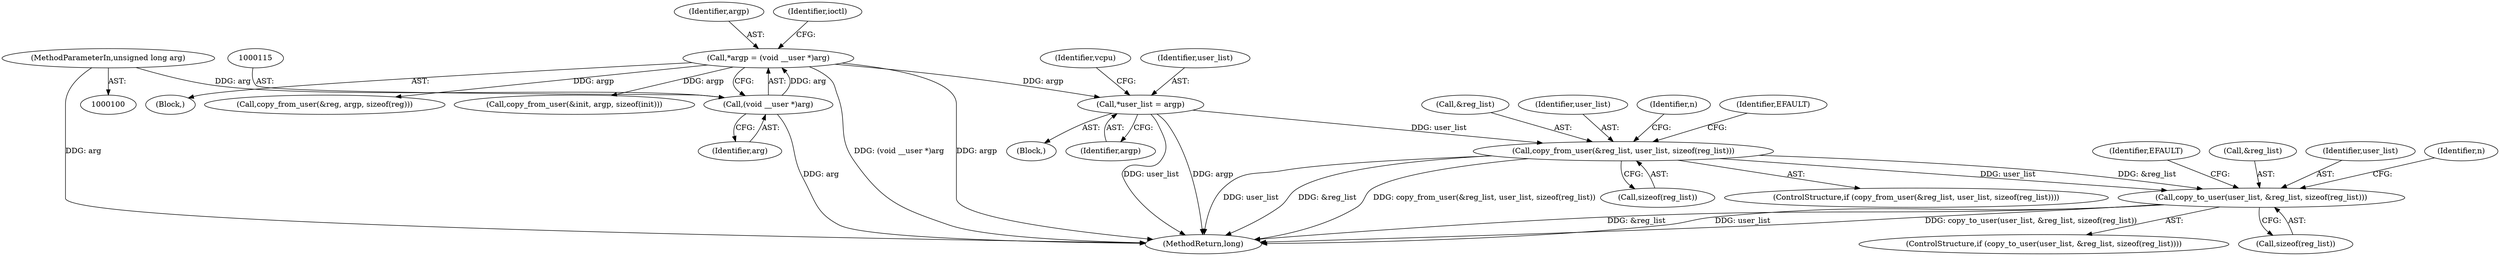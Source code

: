 digraph "0_linux_e8180dcaa8470ceca21109f143876fdcd9fe050a@API" {
"1000192" [label="(Call,copy_from_user(&reg_list, user_list, sizeof(reg_list)))"];
"1000178" [label="(Call,*user_list = argp)"];
"1000112" [label="(Call,*argp = (void __user *)arg)"];
"1000114" [label="(Call,(void __user *)arg)"];
"1000103" [label="(MethodParameterIn,unsigned long arg)"];
"1000213" [label="(Call,copy_to_user(user_list, &reg_list, sizeof(reg_list)))"];
"1000193" [label="(Call,&reg_list)"];
"1000241" [label="(MethodReturn,long)"];
"1000195" [label="(Identifier,user_list)"];
"1000104" [label="(Block,)"];
"1000151" [label="(Call,copy_from_user(&reg, argp, sizeof(reg)))"];
"1000187" [label="(Identifier,vcpu)"];
"1000179" [label="(Identifier,user_list)"];
"1000124" [label="(Call,copy_from_user(&init, argp, sizeof(init)))"];
"1000114" [label="(Call,(void __user *)arg)"];
"1000178" [label="(Call,*user_list = argp)"];
"1000113" [label="(Identifier,argp)"];
"1000112" [label="(Call,*argp = (void __user *)arg)"];
"1000103" [label="(MethodParameterIn,unsigned long arg)"];
"1000180" [label="(Identifier,argp)"];
"1000221" [label="(Identifier,EFAULT)"];
"1000196" [label="(Call,sizeof(reg_list))"];
"1000202" [label="(Identifier,n)"];
"1000116" [label="(Identifier,arg)"];
"1000215" [label="(Call,&reg_list)"];
"1000176" [label="(Block,)"];
"1000118" [label="(Identifier,ioctl)"];
"1000200" [label="(Identifier,EFAULT)"];
"1000214" [label="(Identifier,user_list)"];
"1000212" [label="(ControlStructure,if (copy_to_user(user_list, &reg_list, sizeof(reg_list))))"];
"1000213" [label="(Call,copy_to_user(user_list, &reg_list, sizeof(reg_list)))"];
"1000217" [label="(Call,sizeof(reg_list))"];
"1000224" [label="(Identifier,n)"];
"1000191" [label="(ControlStructure,if (copy_from_user(&reg_list, user_list, sizeof(reg_list))))"];
"1000192" [label="(Call,copy_from_user(&reg_list, user_list, sizeof(reg_list)))"];
"1000192" -> "1000191"  [label="AST: "];
"1000192" -> "1000196"  [label="CFG: "];
"1000193" -> "1000192"  [label="AST: "];
"1000195" -> "1000192"  [label="AST: "];
"1000196" -> "1000192"  [label="AST: "];
"1000200" -> "1000192"  [label="CFG: "];
"1000202" -> "1000192"  [label="CFG: "];
"1000192" -> "1000241"  [label="DDG: user_list"];
"1000192" -> "1000241"  [label="DDG: &reg_list"];
"1000192" -> "1000241"  [label="DDG: copy_from_user(&reg_list, user_list, sizeof(reg_list))"];
"1000178" -> "1000192"  [label="DDG: user_list"];
"1000192" -> "1000213"  [label="DDG: user_list"];
"1000192" -> "1000213"  [label="DDG: &reg_list"];
"1000178" -> "1000176"  [label="AST: "];
"1000178" -> "1000180"  [label="CFG: "];
"1000179" -> "1000178"  [label="AST: "];
"1000180" -> "1000178"  [label="AST: "];
"1000187" -> "1000178"  [label="CFG: "];
"1000178" -> "1000241"  [label="DDG: user_list"];
"1000178" -> "1000241"  [label="DDG: argp"];
"1000112" -> "1000178"  [label="DDG: argp"];
"1000112" -> "1000104"  [label="AST: "];
"1000112" -> "1000114"  [label="CFG: "];
"1000113" -> "1000112"  [label="AST: "];
"1000114" -> "1000112"  [label="AST: "];
"1000118" -> "1000112"  [label="CFG: "];
"1000112" -> "1000241"  [label="DDG: (void __user *)arg"];
"1000112" -> "1000241"  [label="DDG: argp"];
"1000114" -> "1000112"  [label="DDG: arg"];
"1000112" -> "1000124"  [label="DDG: argp"];
"1000112" -> "1000151"  [label="DDG: argp"];
"1000114" -> "1000116"  [label="CFG: "];
"1000115" -> "1000114"  [label="AST: "];
"1000116" -> "1000114"  [label="AST: "];
"1000114" -> "1000241"  [label="DDG: arg"];
"1000103" -> "1000114"  [label="DDG: arg"];
"1000103" -> "1000100"  [label="AST: "];
"1000103" -> "1000241"  [label="DDG: arg"];
"1000213" -> "1000212"  [label="AST: "];
"1000213" -> "1000217"  [label="CFG: "];
"1000214" -> "1000213"  [label="AST: "];
"1000215" -> "1000213"  [label="AST: "];
"1000217" -> "1000213"  [label="AST: "];
"1000221" -> "1000213"  [label="CFG: "];
"1000224" -> "1000213"  [label="CFG: "];
"1000213" -> "1000241"  [label="DDG: &reg_list"];
"1000213" -> "1000241"  [label="DDG: user_list"];
"1000213" -> "1000241"  [label="DDG: copy_to_user(user_list, &reg_list, sizeof(reg_list))"];
}
